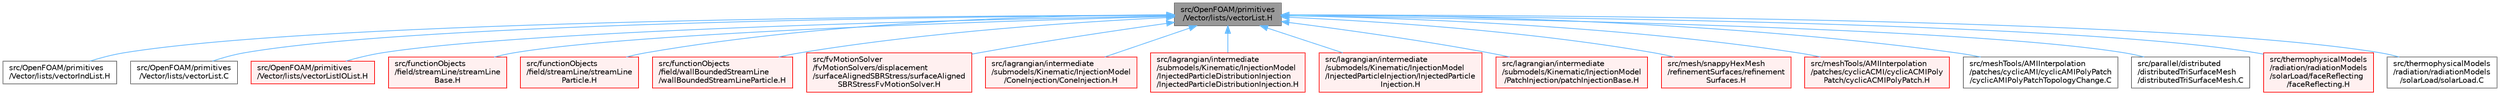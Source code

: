 digraph "src/OpenFOAM/primitives/Vector/lists/vectorList.H"
{
 // LATEX_PDF_SIZE
  bgcolor="transparent";
  edge [fontname=Helvetica,fontsize=10,labelfontname=Helvetica,labelfontsize=10];
  node [fontname=Helvetica,fontsize=10,shape=box,height=0.2,width=0.4];
  Node1 [id="Node000001",label="src/OpenFOAM/primitives\l/Vector/lists/vectorList.H",height=0.2,width=0.4,color="gray40", fillcolor="grey60", style="filled", fontcolor="black",tooltip=" "];
  Node1 -> Node2 [id="edge1_Node000001_Node000002",dir="back",color="steelblue1",style="solid",tooltip=" "];
  Node2 [id="Node000002",label="src/OpenFOAM/primitives\l/Vector/lists/vectorIndList.H",height=0.2,width=0.4,color="grey40", fillcolor="white", style="filled",URL="$vectorIndList_8H.html",tooltip=" "];
  Node1 -> Node3 [id="edge2_Node000001_Node000003",dir="back",color="steelblue1",style="solid",tooltip=" "];
  Node3 [id="Node000003",label="src/OpenFOAM/primitives\l/Vector/lists/vectorList.C",height=0.2,width=0.4,color="grey40", fillcolor="white", style="filled",URL="$vectorList_8C.html",tooltip="Specialisation of List<T> for vector."];
  Node1 -> Node4 [id="edge3_Node000001_Node000004",dir="back",color="steelblue1",style="solid",tooltip=" "];
  Node4 [id="Node000004",label="src/OpenFOAM/primitives\l/Vector/lists/vectorListIOList.H",height=0.2,width=0.4,color="red", fillcolor="#FFF0F0", style="filled",URL="$vectorListIOList_8H.html",tooltip=" "];
  Node1 -> Node6 [id="edge4_Node000001_Node000006",dir="back",color="steelblue1",style="solid",tooltip=" "];
  Node6 [id="Node000006",label="src/functionObjects\l/field/streamLine/streamLine\lBase.H",height=0.2,width=0.4,color="red", fillcolor="#FFF0F0", style="filled",URL="$streamLineBase_8H.html",tooltip=" "];
  Node1 -> Node12 [id="edge5_Node000001_Node000012",dir="back",color="steelblue1",style="solid",tooltip=" "];
  Node12 [id="Node000012",label="src/functionObjects\l/field/streamLine/streamLine\lParticle.H",height=0.2,width=0.4,color="red", fillcolor="#FFF0F0", style="filled",URL="$streamLineParticle_8H.html",tooltip=" "];
  Node1 -> Node16 [id="edge6_Node000001_Node000016",dir="back",color="steelblue1",style="solid",tooltip=" "];
  Node16 [id="Node000016",label="src/functionObjects\l/field/wallBoundedStreamLine\l/wallBoundedStreamLineParticle.H",height=0.2,width=0.4,color="red", fillcolor="#FFF0F0", style="filled",URL="$wallBoundedStreamLineParticle_8H.html",tooltip=" "];
  Node1 -> Node20 [id="edge7_Node000001_Node000020",dir="back",color="steelblue1",style="solid",tooltip=" "];
  Node20 [id="Node000020",label="src/fvMotionSolver\l/fvMotionSolvers/displacement\l/surfaceAlignedSBRStress/surfaceAligned\lSBRStressFvMotionSolver.H",height=0.2,width=0.4,color="red", fillcolor="#FFF0F0", style="filled",URL="$surfaceAlignedSBRStressFvMotionSolver_8H.html",tooltip=" "];
  Node1 -> Node22 [id="edge8_Node000001_Node000022",dir="back",color="steelblue1",style="solid",tooltip=" "];
  Node22 [id="Node000022",label="src/lagrangian/intermediate\l/submodels/Kinematic/InjectionModel\l/ConeInjection/ConeInjection.H",height=0.2,width=0.4,color="red", fillcolor="#FFF0F0", style="filled",URL="$ConeInjection_8H.html",tooltip=" "];
  Node1 -> Node36 [id="edge9_Node000001_Node000036",dir="back",color="steelblue1",style="solid",tooltip=" "];
  Node36 [id="Node000036",label="src/lagrangian/intermediate\l/submodels/Kinematic/InjectionModel\l/InjectedParticleDistributionInjection\l/InjectedParticleDistributionInjection.H",height=0.2,width=0.4,color="red", fillcolor="#FFF0F0", style="filled",URL="$InjectedParticleDistributionInjection_8H.html",tooltip=" "];
  Node1 -> Node38 [id="edge10_Node000001_Node000038",dir="back",color="steelblue1",style="solid",tooltip=" "];
  Node38 [id="Node000038",label="src/lagrangian/intermediate\l/submodels/Kinematic/InjectionModel\l/InjectedParticleInjection/InjectedParticle\lInjection.H",height=0.2,width=0.4,color="red", fillcolor="#FFF0F0", style="filled",URL="$InjectedParticleInjection_8H.html",tooltip=" "];
  Node1 -> Node40 [id="edge11_Node000001_Node000040",dir="back",color="steelblue1",style="solid",tooltip=" "];
  Node40 [id="Node000040",label="src/lagrangian/intermediate\l/submodels/Kinematic/InjectionModel\l/PatchInjection/patchInjectionBase.H",height=0.2,width=0.4,color="red", fillcolor="#FFF0F0", style="filled",URL="$patchInjectionBase_8H.html",tooltip=" "];
  Node1 -> Node49 [id="edge12_Node000001_Node000049",dir="back",color="steelblue1",style="solid",tooltip=" "];
  Node49 [id="Node000049",label="src/mesh/snappyHexMesh\l/refinementSurfaces/refinement\lSurfaces.H",height=0.2,width=0.4,color="red", fillcolor="#FFF0F0", style="filled",URL="$refinementSurfaces_8H.html",tooltip=" "];
  Node1 -> Node63 [id="edge13_Node000001_Node000063",dir="back",color="steelblue1",style="solid",tooltip=" "];
  Node63 [id="Node000063",label="src/meshTools/AMIInterpolation\l/patches/cyclicACMI/cyclicACMIPoly\lPatch/cyclicACMIPolyPatch.H",height=0.2,width=0.4,color="red", fillcolor="#FFF0F0", style="filled",URL="$cyclicACMIPolyPatch_8H.html",tooltip=" "];
  Node1 -> Node88 [id="edge14_Node000001_Node000088",dir="back",color="steelblue1",style="solid",tooltip=" "];
  Node88 [id="Node000088",label="src/meshTools/AMIInterpolation\l/patches/cyclicAMI/cyclicAMIPolyPatch\l/cyclicAMIPolyPatchTopologyChange.C",height=0.2,width=0.4,color="grey40", fillcolor="white", style="filled",URL="$cyclicAMIPolyPatchTopologyChange_8C.html",tooltip=" "];
  Node1 -> Node89 [id="edge15_Node000001_Node000089",dir="back",color="steelblue1",style="solid",tooltip=" "];
  Node89 [id="Node000089",label="src/parallel/distributed\l/distributedTriSurfaceMesh\l/distributedTriSurfaceMesh.C",height=0.2,width=0.4,color="grey40", fillcolor="white", style="filled",URL="$distributedTriSurfaceMesh_8C.html",tooltip=" "];
  Node1 -> Node90 [id="edge16_Node000001_Node000090",dir="back",color="steelblue1",style="solid",tooltip=" "];
  Node90 [id="Node000090",label="src/thermophysicalModels\l/radiation/radiationModels\l/solarLoad/faceReflecting\l/faceReflecting.H",height=0.2,width=0.4,color="red", fillcolor="#FFF0F0", style="filled",URL="$faceReflecting_8H.html",tooltip=" "];
  Node1 -> Node99 [id="edge17_Node000001_Node000099",dir="back",color="steelblue1",style="solid",tooltip=" "];
  Node99 [id="Node000099",label="src/thermophysicalModels\l/radiation/radiationModels\l/solarLoad/solarLoad.C",height=0.2,width=0.4,color="grey40", fillcolor="white", style="filled",URL="$solarLoad_8C.html",tooltip=" "];
}
